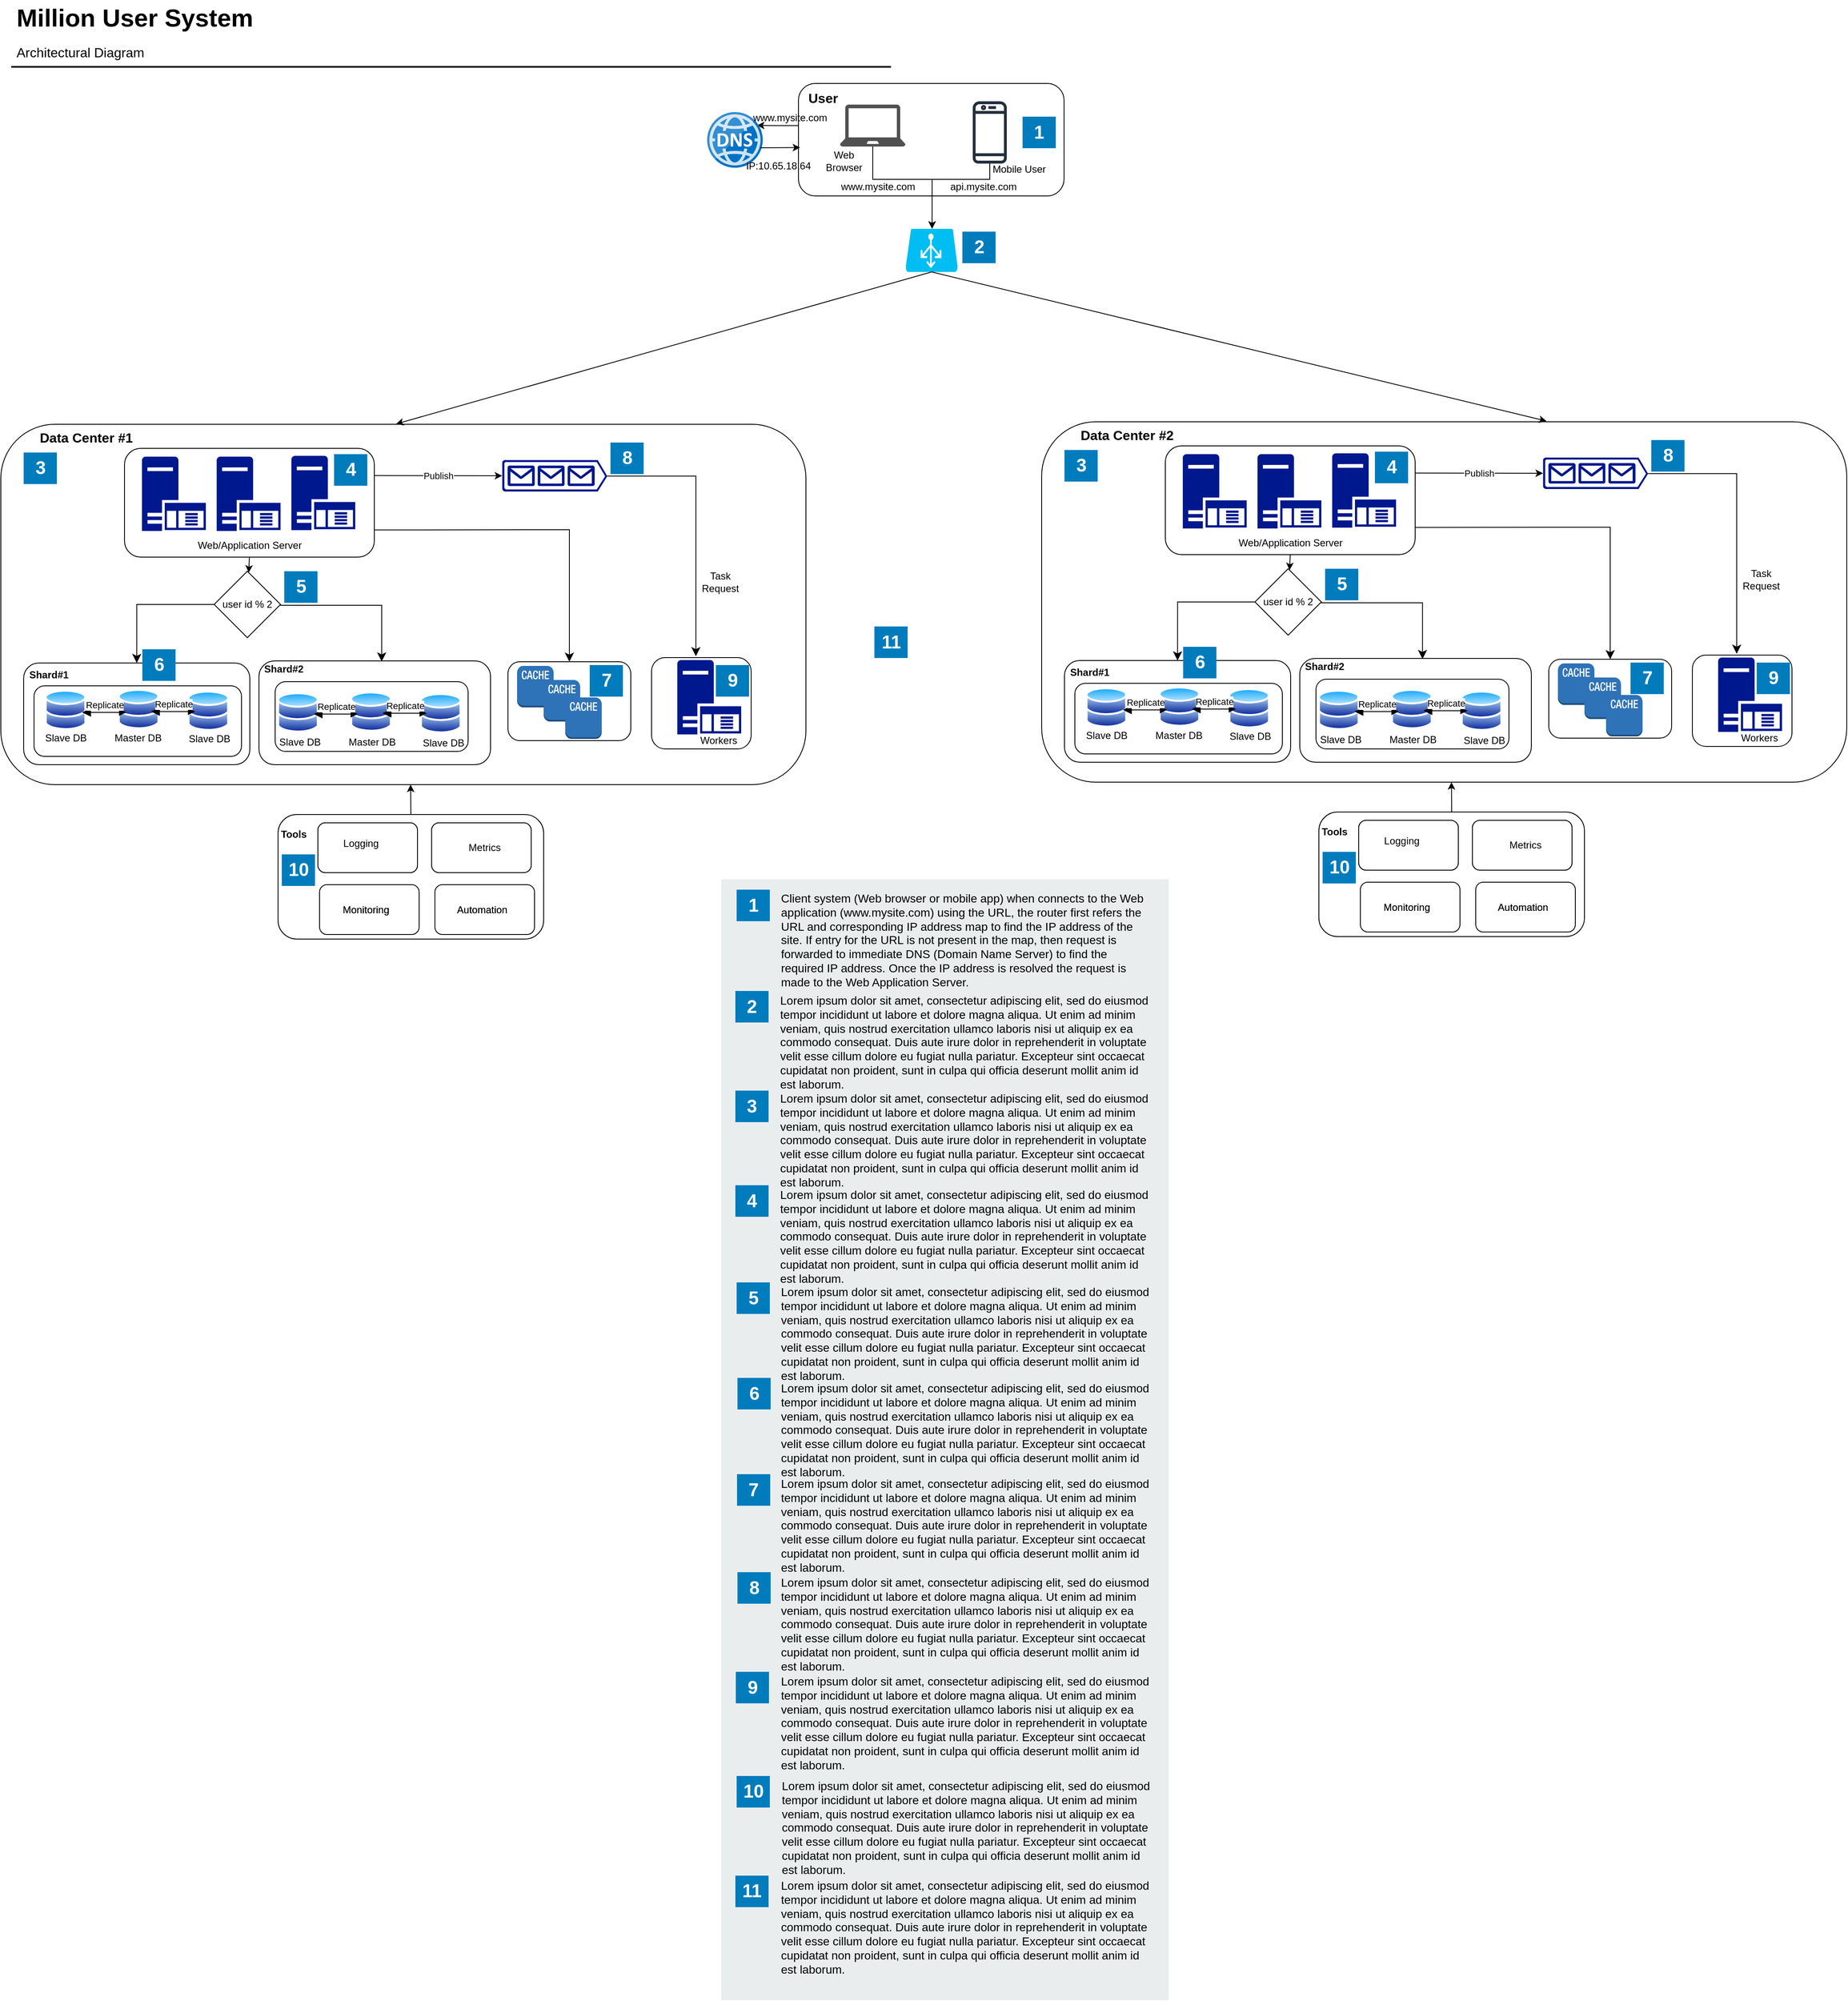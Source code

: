 <mxfile version="21.2.7" type="github">
  <diagram id="Ht1M8jgEwFfnCIfOTk4-" name="Page-1">
    <mxGraphModel dx="1502" dy="725" grid="1" gridSize="10" guides="1" tooltips="1" connect="1" arrows="1" fold="1" page="1" pageScale="1" pageWidth="1169" pageHeight="827" math="0" shadow="0">
      <root>
        <mxCell id="0" />
        <mxCell id="1" parent="0" />
        <mxCell id="4YCI477bfAeU8ZQTgAqc-33" value="" style="rounded=1;whiteSpace=wrap;html=1;" vertex="1" parent="1">
          <mxGeometry x="40" y="575" width="970" height="434" as="geometry" />
        </mxCell>
        <mxCell id="4YCI477bfAeU8ZQTgAqc-114" value="" style="rounded=1;whiteSpace=wrap;html=1;" vertex="1" parent="1">
          <mxGeometry x="351" y="860" width="279" height="125" as="geometry" />
        </mxCell>
        <mxCell id="4YCI477bfAeU8ZQTgAqc-38" value="" style="rounded=1;whiteSpace=wrap;html=1;" vertex="1" parent="1">
          <mxGeometry x="67.5" y="862.5" width="272.5" height="122.5" as="geometry" />
        </mxCell>
        <mxCell id="4YCI477bfAeU8ZQTgAqc-111" value="" style="rounded=1;whiteSpace=wrap;html=1;" vertex="1" parent="1">
          <mxGeometry x="80" y="890" width="250" height="85" as="geometry" />
        </mxCell>
        <mxCell id="4YCI477bfAeU8ZQTgAqc-100" value="" style="rounded=1;whiteSpace=wrap;html=1;" vertex="1" parent="1">
          <mxGeometry x="651" y="861" width="148" height="95" as="geometry" />
        </mxCell>
        <mxCell id="4YCI477bfAeU8ZQTgAqc-90" value="" style="rounded=1;whiteSpace=wrap;html=1;" vertex="1" parent="1">
          <mxGeometry x="189" y="604" width="301" height="131" as="geometry" />
        </mxCell>
        <mxCell id="4YCI477bfAeU8ZQTgAqc-11" value="" style="rounded=1;whiteSpace=wrap;html=1;" vertex="1" parent="1">
          <mxGeometry x="1001" y="164.5" width="320" height="135.5" as="geometry" />
        </mxCell>
        <mxCell id="4YCI477bfAeU8ZQTgAqc-14" value="Mobile User" style="text;html=1;strokeColor=none;fillColor=none;align=center;verticalAlign=middle;whiteSpace=wrap;rounded=0;" vertex="1" parent="1">
          <mxGeometry x="1231.5" y="252.5" width="69.5" height="30" as="geometry" />
        </mxCell>
        <mxCell id="4YCI477bfAeU8ZQTgAqc-12" value="" style="edgeStyle=orthogonalEdgeStyle;rounded=0;orthogonalLoop=1;jettySize=auto;html=1;" edge="1" parent="1">
          <mxGeometry relative="1" as="geometry">
            <mxPoint x="1001" y="215.3" as="sourcePoint" />
            <mxPoint x="951" y="215" as="targetPoint" />
            <Array as="points">
              <mxPoint x="971" y="215" />
              <mxPoint x="971" y="215" />
            </Array>
          </mxGeometry>
        </mxCell>
        <mxCell id="-QjtrjUzRDEMRZ5MF8oH-28" value="1" style="rounded=0;whiteSpace=wrap;html=1;fillColor=#007CBD;strokeColor=none;fontColor=#FFFFFF;fontStyle=1;fontSize=22;" parent="1" vertex="1">
          <mxGeometry x="1271" y="204.5" width="40" height="38" as="geometry" />
        </mxCell>
        <mxCell id="-QjtrjUzRDEMRZ5MF8oH-47" value="Million User System" style="text;html=1;resizable=0;points=[];autosize=1;align=left;verticalAlign=top;spacingTop=-4;fontSize=30;fontStyle=1;rounded=0;" parent="1" vertex="1">
          <mxGeometry x="56.5" y="64.5" width="310" height="40" as="geometry" />
        </mxCell>
        <mxCell id="-QjtrjUzRDEMRZ5MF8oH-48" value="Architectural Diagram" style="text;html=1;resizable=0;points=[];autosize=1;align=left;verticalAlign=top;spacingTop=-4;fontSize=16;rounded=0;" parent="1" vertex="1">
          <mxGeometry x="56.5" y="114.5" width="180" height="30" as="geometry" />
        </mxCell>
        <mxCell id="-QjtrjUzRDEMRZ5MF8oH-49" value="User" style="text;html=1;resizable=0;points=[];autosize=1;align=left;verticalAlign=top;spacingTop=-4;fontSize=16;fontStyle=1;rounded=0;" parent="1" vertex="1">
          <mxGeometry x="1011" y="170" width="60" height="30" as="geometry" />
        </mxCell>
        <mxCell id="SCVMTBWpLvtzJIhz15lM-1" value="" style="line;strokeWidth=2;html=1;fontSize=14;rounded=0;" parent="1" vertex="1">
          <mxGeometry x="52.5" y="139.5" width="1060" height="10" as="geometry" />
        </mxCell>
        <mxCell id="jZVaUwOg5UY3L9NAnvdq-55" value="" style="edgeStyle=elbowEdgeStyle;rounded=0;orthogonalLoop=1;jettySize=auto;html=1;endArrow=open;endFill=0;strokeColor=#545B64;strokeWidth=2;fontSize=14;" parent="1" target="jZVaUwOg5UY3L9NAnvdq-25" edge="1">
          <mxGeometry relative="1" as="geometry">
            <mxPoint x="808" y="773.5" as="sourcePoint" />
          </mxGeometry>
        </mxCell>
        <mxCell id="jZVaUwOg5UY3L9NAnvdq-35" value="3" style="rounded=0;whiteSpace=wrap;html=1;fillColor=#007CBD;strokeColor=none;fontColor=#FFFFFF;fontStyle=1;fontSize=22;" parent="1" vertex="1">
          <mxGeometry x="67.5" y="609" width="40" height="38" as="geometry" />
        </mxCell>
        <mxCell id="jZVaUwOg5UY3L9NAnvdq-37" value="11" style="rounded=0;whiteSpace=wrap;html=1;fillColor=#007CBD;strokeColor=none;fontColor=#FFFFFF;fontStyle=1;fontSize=22;" parent="1" vertex="1">
          <mxGeometry x="1092.5" y="818.5" width="40" height="38" as="geometry" />
        </mxCell>
        <mxCell id="4YCI477bfAeU8ZQTgAqc-9" value="" style="edgeStyle=orthogonalEdgeStyle;rounded=0;orthogonalLoop=1;jettySize=auto;html=1;" edge="1" parent="1" source="4YCI477bfAeU8ZQTgAqc-4" target="4YCI477bfAeU8ZQTgAqc-3">
          <mxGeometry relative="1" as="geometry">
            <Array as="points">
              <mxPoint x="1091" y="280" />
              <mxPoint x="1162" y="280" />
            </Array>
          </mxGeometry>
        </mxCell>
        <mxCell id="4YCI477bfAeU8ZQTgAqc-4" value="" style="sketch=0;pointerEvents=1;shadow=0;dashed=0;html=1;strokeColor=none;fillColor=#505050;labelPosition=center;verticalLabelPosition=bottom;verticalAlign=top;outlineConnect=0;align=center;shape=mxgraph.office.devices.laptop;" vertex="1" parent="1">
          <mxGeometry x="1051" y="190" width="79" height="50.5" as="geometry" />
        </mxCell>
        <mxCell id="4YCI477bfAeU8ZQTgAqc-8" value="" style="edgeStyle=orthogonalEdgeStyle;rounded=0;orthogonalLoop=1;jettySize=auto;html=1;" edge="1" parent="1" source="4YCI477bfAeU8ZQTgAqc-7" target="4YCI477bfAeU8ZQTgAqc-3">
          <mxGeometry relative="1" as="geometry">
            <Array as="points">
              <mxPoint x="1232" y="280" />
              <mxPoint x="1162" y="280" />
            </Array>
          </mxGeometry>
        </mxCell>
        <mxCell id="4YCI477bfAeU8ZQTgAqc-7" value="" style="sketch=0;outlineConnect=0;fontColor=#232F3E;gradientColor=none;fillColor=#232F3D;strokeColor=none;dashed=0;verticalLabelPosition=bottom;verticalAlign=top;align=center;html=1;fontSize=12;fontStyle=0;aspect=fixed;pointerEvents=1;shape=mxgraph.aws4.mobile_client;" vertex="1" parent="1">
          <mxGeometry x="1211" y="184.5" width="41" height="78" as="geometry" />
        </mxCell>
        <mxCell id="4YCI477bfAeU8ZQTgAqc-10" value="" style="image;sketch=0;aspect=fixed;html=1;points=[];align=center;fontSize=12;image=img/lib/mscae/DNS.svg;" vertex="1" parent="1">
          <mxGeometry x="891" y="199" width="67" height="67" as="geometry" />
        </mxCell>
        <mxCell id="4YCI477bfAeU8ZQTgAqc-15" value="IP:10.65.18.64" style="text;html=1;strokeColor=none;fillColor=none;align=center;verticalAlign=middle;whiteSpace=wrap;rounded=0;" vertex="1" parent="1">
          <mxGeometry x="946.5" y="249" width="60" height="30" as="geometry" />
        </mxCell>
        <mxCell id="4YCI477bfAeU8ZQTgAqc-16" value="Web Browser" style="text;html=1;strokeColor=none;fillColor=none;align=center;verticalAlign=middle;whiteSpace=wrap;rounded=0;" vertex="1" parent="1">
          <mxGeometry x="1026" y="243" width="60" height="30" as="geometry" />
        </mxCell>
        <mxCell id="4YCI477bfAeU8ZQTgAqc-17" value="www.mysite.com" style="text;html=1;strokeColor=none;fillColor=none;align=center;verticalAlign=middle;whiteSpace=wrap;rounded=0;" vertex="1" parent="1">
          <mxGeometry x="1037" y="274" width="120" height="30" as="geometry" />
        </mxCell>
        <mxCell id="4YCI477bfAeU8ZQTgAqc-19" value="api.mysite.com" style="text;html=1;strokeColor=none;fillColor=none;align=center;verticalAlign=middle;whiteSpace=wrap;rounded=0;" vertex="1" parent="1">
          <mxGeometry x="1194" y="274" width="60" height="30" as="geometry" />
        </mxCell>
        <mxCell id="4YCI477bfAeU8ZQTgAqc-27" value="" style="edgeStyle=none;orthogonalLoop=1;jettySize=auto;html=1;rounded=0;entryX=-0.006;entryY=0.57;entryDx=0;entryDy=0;entryPerimeter=0;" edge="1" parent="1">
          <mxGeometry width="100" relative="1" as="geometry">
            <mxPoint x="955" y="242" as="sourcePoint" />
            <mxPoint x="1003.08" y="241.735" as="targetPoint" />
            <Array as="points" />
          </mxGeometry>
        </mxCell>
        <mxCell id="4YCI477bfAeU8ZQTgAqc-28" value="www.mysite.com" style="text;html=1;strokeColor=none;fillColor=none;align=center;verticalAlign=middle;whiteSpace=wrap;rounded=0;" vertex="1" parent="1">
          <mxGeometry x="931" y="191" width="120" height="30" as="geometry" />
        </mxCell>
        <mxCell id="4YCI477bfAeU8ZQTgAqc-31" value="" style="sketch=0;aspect=fixed;pointerEvents=1;shadow=0;dashed=0;html=1;strokeColor=none;labelPosition=center;verticalLabelPosition=bottom;verticalAlign=top;align=center;fillColor=#00188D;shape=mxgraph.mscae.enterprise.application_server" vertex="1" parent="1">
          <mxGeometry x="210" y="613.97" width="77" height="89.53" as="geometry" />
        </mxCell>
        <mxCell id="4YCI477bfAeU8ZQTgAqc-3" value="" style="verticalLabelPosition=bottom;html=1;verticalAlign=top;align=center;strokeColor=none;fillColor=#00BEF2;shape=mxgraph.azure.azure_load_balancer;" vertex="1" parent="1">
          <mxGeometry x="1130" y="339.5" width="63" height="52" as="geometry" />
        </mxCell>
        <mxCell id="4YCI477bfAeU8ZQTgAqc-37" value="Data Center #1" style="text;html=1;resizable=0;points=[];autosize=1;align=left;verticalAlign=top;spacingTop=-4;fontSize=16;fontStyle=1;rounded=0;" vertex="1" parent="1">
          <mxGeometry x="85" y="579" width="140" height="30" as="geometry" />
        </mxCell>
        <mxCell id="4YCI477bfAeU8ZQTgAqc-40" value="" style="image;aspect=fixed;perimeter=ellipsePerimeter;html=1;align=center;shadow=0;dashed=0;spacingTop=3;image=img/lib/active_directory/databases.svg;" vertex="1" parent="1">
          <mxGeometry x="181" y="893.5" width="50" height="49" as="geometry" />
        </mxCell>
        <mxCell id="4YCI477bfAeU8ZQTgAqc-41" value="" style="image;aspect=fixed;perimeter=ellipsePerimeter;html=1;align=center;shadow=0;dashed=0;spacingTop=3;image=img/lib/active_directory/databases.svg;" vertex="1" parent="1">
          <mxGeometry x="265" y="895.5" width="50" height="49" as="geometry" />
        </mxCell>
        <mxCell id="4YCI477bfAeU8ZQTgAqc-43" value="" style="image;aspect=fixed;perimeter=ellipsePerimeter;html=1;align=center;shadow=0;dashed=0;spacingTop=3;image=img/lib/active_directory/databases.svg;" vertex="1" parent="1">
          <mxGeometry x="93" y="894.5" width="50" height="49" as="geometry" />
        </mxCell>
        <mxCell id="4YCI477bfAeU8ZQTgAqc-44" value="Master DB" style="text;html=1;strokeColor=none;fillColor=none;align=center;verticalAlign=middle;whiteSpace=wrap;rounded=0;" vertex="1" parent="1">
          <mxGeometry x="171" y="940" width="69" height="26" as="geometry" />
        </mxCell>
        <mxCell id="4YCI477bfAeU8ZQTgAqc-45" value="Slave DB" style="text;html=1;strokeColor=none;fillColor=none;align=center;verticalAlign=middle;whiteSpace=wrap;rounded=0;" vertex="1" parent="1">
          <mxGeometry x="84" y="940" width="69" height="26" as="geometry" />
        </mxCell>
        <mxCell id="4YCI477bfAeU8ZQTgAqc-46" value="Slave DB" style="text;html=1;strokeColor=none;fillColor=none;align=center;verticalAlign=middle;whiteSpace=wrap;rounded=0;" vertex="1" parent="1">
          <mxGeometry x="257" y="941" width="69" height="26" as="geometry" />
        </mxCell>
        <mxCell id="4YCI477bfAeU8ZQTgAqc-47" value="Replicate" style="html=1;verticalAlign=bottom;startArrow=block;startFill=1;endArrow=block;startSize=8;edgeStyle=elbowEdgeStyle;elbow=vertical;curved=0;rounded=0;" edge="1" parent="1">
          <mxGeometry width="60" relative="1" as="geometry">
            <mxPoint x="138" y="922" as="sourcePoint" />
            <mxPoint x="191" y="922" as="targetPoint" />
          </mxGeometry>
        </mxCell>
        <mxCell id="4YCI477bfAeU8ZQTgAqc-49" value="Replicate" style="html=1;verticalAlign=bottom;startArrow=block;startFill=1;endArrow=block;startSize=8;edgeStyle=elbowEdgeStyle;elbow=vertical;curved=0;rounded=0;" edge="1" parent="1">
          <mxGeometry width="60" relative="1" as="geometry">
            <mxPoint x="221" y="921" as="sourcePoint" />
            <mxPoint x="274" y="921" as="targetPoint" />
          </mxGeometry>
        </mxCell>
        <mxCell id="4YCI477bfAeU8ZQTgAqc-56" value="" style="sketch=0;aspect=fixed;pointerEvents=1;shadow=0;dashed=0;html=1;strokeColor=none;labelPosition=center;verticalLabelPosition=bottom;verticalAlign=top;align=center;fillColor=#00188D;shape=mxgraph.mscae.enterprise.application_server" vertex="1" parent="1">
          <mxGeometry x="300" y="613.97" width="77" height="89.53" as="geometry" />
        </mxCell>
        <mxCell id="4YCI477bfAeU8ZQTgAqc-57" value="" style="sketch=0;aspect=fixed;pointerEvents=1;shadow=0;dashed=0;html=1;strokeColor=none;labelPosition=center;verticalLabelPosition=bottom;verticalAlign=top;align=center;fillColor=#00188D;shape=mxgraph.mscae.enterprise.application_server" vertex="1" parent="1">
          <mxGeometry x="390" y="612.97" width="77" height="89.53" as="geometry" />
        </mxCell>
        <mxCell id="4YCI477bfAeU8ZQTgAqc-62" value="" style="rounded=1;whiteSpace=wrap;html=1;" vertex="1" parent="1">
          <mxGeometry x="370.5" y="885" width="232.5" height="84" as="geometry" />
        </mxCell>
        <mxCell id="4YCI477bfAeU8ZQTgAqc-63" value="Master DB" style="text;html=1;strokeColor=none;fillColor=none;align=center;verticalAlign=middle;whiteSpace=wrap;rounded=0;" vertex="1" parent="1">
          <mxGeometry x="453" y="945" width="69" height="26" as="geometry" />
        </mxCell>
        <mxCell id="4YCI477bfAeU8ZQTgAqc-64" value="Slave DB" style="text;html=1;strokeColor=none;fillColor=none;align=center;verticalAlign=middle;whiteSpace=wrap;rounded=0;" vertex="1" parent="1">
          <mxGeometry x="366" y="945" width="69" height="26" as="geometry" />
        </mxCell>
        <mxCell id="4YCI477bfAeU8ZQTgAqc-65" value="Slave DB" style="text;html=1;strokeColor=none;fillColor=none;align=center;verticalAlign=middle;whiteSpace=wrap;rounded=0;" vertex="1" parent="1">
          <mxGeometry x="539" y="946" width="69" height="26" as="geometry" />
        </mxCell>
        <mxCell id="4YCI477bfAeU8ZQTgAqc-72" value="" style="image;aspect=fixed;perimeter=ellipsePerimeter;html=1;align=center;shadow=0;dashed=0;spacingTop=3;image=img/lib/active_directory/databases.svg;" vertex="1" parent="1">
          <mxGeometry x="461" y="896.5" width="50" height="49" as="geometry" />
        </mxCell>
        <mxCell id="4YCI477bfAeU8ZQTgAqc-73" value="" style="image;aspect=fixed;perimeter=ellipsePerimeter;html=1;align=center;shadow=0;dashed=0;spacingTop=3;image=img/lib/active_directory/databases.svg;" vertex="1" parent="1">
          <mxGeometry x="545" y="898.5" width="50" height="49" as="geometry" />
        </mxCell>
        <mxCell id="4YCI477bfAeU8ZQTgAqc-74" value="" style="image;aspect=fixed;perimeter=ellipsePerimeter;html=1;align=center;shadow=0;dashed=0;spacingTop=3;image=img/lib/active_directory/databases.svg;" vertex="1" parent="1">
          <mxGeometry x="373" y="897.5" width="50" height="49" as="geometry" />
        </mxCell>
        <mxCell id="4YCI477bfAeU8ZQTgAqc-78" value="Replicate" style="html=1;verticalAlign=bottom;startArrow=block;startFill=1;endArrow=block;startSize=8;edgeStyle=elbowEdgeStyle;elbow=vertical;curved=0;rounded=0;" edge="1" parent="1">
          <mxGeometry width="60" relative="1" as="geometry">
            <mxPoint x="417" y="924" as="sourcePoint" />
            <mxPoint x="470" y="924" as="targetPoint" />
          </mxGeometry>
        </mxCell>
        <mxCell id="4YCI477bfAeU8ZQTgAqc-79" value="Replicate" style="html=1;verticalAlign=bottom;startArrow=block;startFill=1;endArrow=block;startSize=8;edgeStyle=elbowEdgeStyle;elbow=vertical;curved=0;rounded=0;" edge="1" parent="1">
          <mxGeometry width="60" relative="1" as="geometry">
            <mxPoint x="500" y="923" as="sourcePoint" />
            <mxPoint x="553" y="923" as="targetPoint" />
          </mxGeometry>
        </mxCell>
        <mxCell id="4YCI477bfAeU8ZQTgAqc-80" value="user id % 2" style="rhombus;whiteSpace=wrap;html=1;" vertex="1" parent="1">
          <mxGeometry x="297" y="752" width="80" height="80" as="geometry" />
        </mxCell>
        <mxCell id="4YCI477bfAeU8ZQTgAqc-84" value="" style="edgeStyle=segmentEdgeStyle;endArrow=classic;html=1;curved=0;rounded=0;endSize=8;startSize=8;exitX=0;exitY=0.5;exitDx=0;exitDy=0;entryX=0.5;entryY=0;entryDx=0;entryDy=0;" edge="1" parent="1" source="4YCI477bfAeU8ZQTgAqc-80" target="4YCI477bfAeU8ZQTgAqc-38">
          <mxGeometry width="50" height="50" relative="1" as="geometry">
            <mxPoint x="279" y="807" as="sourcePoint" />
            <mxPoint x="279" y="622" as="targetPoint" />
          </mxGeometry>
        </mxCell>
        <mxCell id="4YCI477bfAeU8ZQTgAqc-86" value="" style="edgeStyle=elbowEdgeStyle;elbow=vertical;endArrow=classic;html=1;curved=0;rounded=0;endSize=8;startSize=8;exitX=1;exitY=0.5;exitDx=0;exitDy=0;entryX=0.53;entryY=0.006;entryDx=0;entryDy=0;entryPerimeter=0;" edge="1" parent="1" source="4YCI477bfAeU8ZQTgAqc-80" target="4YCI477bfAeU8ZQTgAqc-114">
          <mxGeometry width="50" height="50" relative="1" as="geometry">
            <mxPoint x="397" y="813" as="sourcePoint" />
            <mxPoint x="490" y="855" as="targetPoint" />
            <Array as="points">
              <mxPoint x="430" y="793" />
            </Array>
          </mxGeometry>
        </mxCell>
        <mxCell id="4YCI477bfAeU8ZQTgAqc-91" value="" style="endArrow=classic;html=1;rounded=0;exitX=0.5;exitY=1;exitDx=0;exitDy=0;" edge="1" parent="1" source="4YCI477bfAeU8ZQTgAqc-90" target="4YCI477bfAeU8ZQTgAqc-80">
          <mxGeometry width="50" height="50" relative="1" as="geometry">
            <mxPoint x="270" y="825" as="sourcePoint" />
            <mxPoint x="320" y="775" as="targetPoint" />
          </mxGeometry>
        </mxCell>
        <mxCell id="4YCI477bfAeU8ZQTgAqc-92" value="&lt;b&gt;Shard#1&lt;/b&gt;" style="text;html=1;strokeColor=none;fillColor=none;align=center;verticalAlign=middle;whiteSpace=wrap;rounded=0;" vertex="1" parent="1">
          <mxGeometry x="68" y="862" width="60" height="30" as="geometry" />
        </mxCell>
        <mxCell id="4YCI477bfAeU8ZQTgAqc-93" value="&lt;b&gt;Shard#2&lt;/b&gt;" style="text;html=1;strokeColor=none;fillColor=none;align=center;verticalAlign=middle;whiteSpace=wrap;rounded=0;" vertex="1" parent="1">
          <mxGeometry x="351" y="855" width="60" height="30" as="geometry" />
        </mxCell>
        <mxCell id="4YCI477bfAeU8ZQTgAqc-94" value="4" style="rounded=0;whiteSpace=wrap;html=1;fillColor=#007CBD;strokeColor=none;fontColor=#FFFFFF;fontStyle=1;fontSize=22;" vertex="1" parent="1">
          <mxGeometry x="441.5" y="611" width="40" height="38" as="geometry" />
        </mxCell>
        <mxCell id="4YCI477bfAeU8ZQTgAqc-95" value="5" style="rounded=0;whiteSpace=wrap;html=1;fillColor=#007CBD;strokeColor=none;fontColor=#FFFFFF;fontStyle=1;fontSize=22;" vertex="1" parent="1">
          <mxGeometry x="381.5" y="752" width="40" height="38" as="geometry" />
        </mxCell>
        <mxCell id="4YCI477bfAeU8ZQTgAqc-96" value="2" style="rounded=0;whiteSpace=wrap;html=1;fillColor=#007CBD;strokeColor=none;fontColor=#FFFFFF;fontStyle=1;fontSize=22;" vertex="1" parent="1">
          <mxGeometry x="1198.5" y="343" width="40" height="38" as="geometry" />
        </mxCell>
        <mxCell id="4YCI477bfAeU8ZQTgAqc-97" value="" style="outlineConnect=0;dashed=0;verticalLabelPosition=bottom;verticalAlign=top;align=center;html=1;shape=mxgraph.aws3.cache_node;fillColor=#2E73B8;gradientColor=none;" vertex="1" parent="1">
          <mxGeometry x="662" y="866" width="44" height="50" as="geometry" />
        </mxCell>
        <mxCell id="4YCI477bfAeU8ZQTgAqc-98" value="" style="outlineConnect=0;dashed=0;verticalLabelPosition=bottom;verticalAlign=top;align=center;html=1;shape=mxgraph.aws3.cache_node;fillColor=#2E73B8;gradientColor=none;" vertex="1" parent="1">
          <mxGeometry x="694" y="883" width="44" height="50" as="geometry" />
        </mxCell>
        <mxCell id="4YCI477bfAeU8ZQTgAqc-99" value="" style="outlineConnect=0;dashed=0;verticalLabelPosition=bottom;verticalAlign=top;align=center;html=1;shape=mxgraph.aws3.cache_node;fillColor=#2E73B8;gradientColor=none;" vertex="1" parent="1">
          <mxGeometry x="720" y="904" width="44" height="50" as="geometry" />
        </mxCell>
        <mxCell id="4YCI477bfAeU8ZQTgAqc-101" value="6" style="rounded=0;whiteSpace=wrap;html=1;fillColor=#007CBD;strokeColor=none;fontColor=#FFFFFF;fontStyle=1;fontSize=22;" vertex="1" parent="1">
          <mxGeometry x="210.5" y="846" width="40" height="38" as="geometry" />
        </mxCell>
        <mxCell id="4YCI477bfAeU8ZQTgAqc-102" value="7" style="rounded=0;whiteSpace=wrap;html=1;fillColor=#007CBD;strokeColor=none;fontColor=#FFFFFF;fontStyle=1;fontSize=22;" vertex="1" parent="1">
          <mxGeometry x="749.5" y="865" width="40" height="38" as="geometry" />
        </mxCell>
        <mxCell id="4YCI477bfAeU8ZQTgAqc-103" value="" style="edgeStyle=elbowEdgeStyle;elbow=vertical;endArrow=classic;html=1;curved=0;rounded=0;endSize=8;startSize=8;entryX=0.5;entryY=0;entryDx=0;entryDy=0;exitX=1;exitY=0.75;exitDx=0;exitDy=0;" edge="1" parent="1" source="4YCI477bfAeU8ZQTgAqc-90" target="4YCI477bfAeU8ZQTgAqc-100">
          <mxGeometry width="50" height="50" relative="1" as="geometry">
            <mxPoint x="490" y="659" as="sourcePoint" />
            <mxPoint x="588" y="729" as="targetPoint" />
            <Array as="points">
              <mxPoint x="610" y="702" />
            </Array>
          </mxGeometry>
        </mxCell>
        <mxCell id="4YCI477bfAeU8ZQTgAqc-104" value="Web/Application Server" style="text;html=1;strokeColor=none;fillColor=none;align=center;verticalAlign=middle;whiteSpace=wrap;rounded=0;" vertex="1" parent="1">
          <mxGeometry x="275" y="706" width="130" height="30" as="geometry" />
        </mxCell>
        <mxCell id="4YCI477bfAeU8ZQTgAqc-116" value="" style="rounded=1;whiteSpace=wrap;html=1;" vertex="1" parent="1">
          <mxGeometry x="824" y="856" width="120" height="110" as="geometry" />
        </mxCell>
        <mxCell id="4YCI477bfAeU8ZQTgAqc-117" value="" style="sketch=0;aspect=fixed;pointerEvents=1;shadow=0;dashed=0;html=1;strokeColor=none;labelPosition=center;verticalLabelPosition=bottom;verticalAlign=top;align=center;fillColor=#00188D;shape=mxgraph.mscae.enterprise.application_server" vertex="1" parent="1">
          <mxGeometry x="855" y="858.97" width="77" height="89.53" as="geometry" />
        </mxCell>
        <mxCell id="4YCI477bfAeU8ZQTgAqc-118" value="Workers" style="text;html=1;strokeColor=none;fillColor=none;align=center;verticalAlign=middle;whiteSpace=wrap;rounded=0;" vertex="1" parent="1">
          <mxGeometry x="840" y="940.5" width="130" height="30" as="geometry" />
        </mxCell>
        <mxCell id="4YCI477bfAeU8ZQTgAqc-119" value="" style="sketch=0;aspect=fixed;pointerEvents=1;shadow=0;dashed=0;html=1;strokeColor=none;labelPosition=center;verticalLabelPosition=bottom;verticalAlign=top;align=center;fillColor=#00188D;shape=mxgraph.azure.queue_generic" vertex="1" parent="1">
          <mxGeometry x="644" y="618" width="126.67" height="38" as="geometry" />
        </mxCell>
        <mxCell id="4YCI477bfAeU8ZQTgAqc-122" value="" style="edgeStyle=segmentEdgeStyle;endArrow=classic;html=1;curved=0;rounded=0;endSize=8;startSize=8;exitX=1;exitY=0.51;exitDx=0;exitDy=0;exitPerimeter=0;entryX=0.445;entryY=-0.015;entryDx=0;entryDy=0;entryPerimeter=0;" edge="1" parent="1" source="4YCI477bfAeU8ZQTgAqc-119" target="4YCI477bfAeU8ZQTgAqc-116">
          <mxGeometry width="50" height="50" relative="1" as="geometry">
            <mxPoint x="830" y="788" as="sourcePoint" />
            <mxPoint x="894" y="855" as="targetPoint" />
          </mxGeometry>
        </mxCell>
        <mxCell id="4YCI477bfAeU8ZQTgAqc-123" value="" style="endArrow=classic;html=1;rounded=0;entryX=0;entryY=0.5;entryDx=0;entryDy=0;entryPerimeter=0;exitX=1;exitY=0.25;exitDx=0;exitDy=0;" edge="1" parent="1">
          <mxGeometry relative="1" as="geometry">
            <mxPoint x="490" y="636.75" as="sourcePoint" />
            <mxPoint x="644" y="637" as="targetPoint" />
          </mxGeometry>
        </mxCell>
        <mxCell id="4YCI477bfAeU8ZQTgAqc-124" value="Publish" style="edgeLabel;resizable=0;html=1;align=center;verticalAlign=middle;" connectable="0" vertex="1" parent="4YCI477bfAeU8ZQTgAqc-123">
          <mxGeometry relative="1" as="geometry" />
        </mxCell>
        <mxCell id="4YCI477bfAeU8ZQTgAqc-127" value="Task Request" style="text;html=1;strokeColor=none;fillColor=none;align=center;verticalAlign=middle;whiteSpace=wrap;rounded=0;" vertex="1" parent="1">
          <mxGeometry x="877" y="750" width="60" height="30" as="geometry" />
        </mxCell>
        <mxCell id="4YCI477bfAeU8ZQTgAqc-128" value="" style="rounded=1;whiteSpace=wrap;html=1;" vertex="1" parent="1">
          <mxGeometry x="374" y="1045" width="320" height="150" as="geometry" />
        </mxCell>
        <mxCell id="4YCI477bfAeU8ZQTgAqc-129" value="" style="rounded=1;whiteSpace=wrap;html=1;" vertex="1" parent="1">
          <mxGeometry x="422" y="1055" width="120" height="60" as="geometry" />
        </mxCell>
        <mxCell id="4YCI477bfAeU8ZQTgAqc-130" value="" style="rounded=1;whiteSpace=wrap;html=1;" vertex="1" parent="1">
          <mxGeometry x="559" y="1055" width="120" height="60" as="geometry" />
        </mxCell>
        <mxCell id="4YCI477bfAeU8ZQTgAqc-131" value="" style="rounded=1;whiteSpace=wrap;html=1;" vertex="1" parent="1">
          <mxGeometry x="424" y="1129.5" width="120" height="60" as="geometry" />
        </mxCell>
        <mxCell id="4YCI477bfAeU8ZQTgAqc-132" value="" style="rounded=1;whiteSpace=wrap;html=1;" vertex="1" parent="1">
          <mxGeometry x="563" y="1129.5" width="120" height="60" as="geometry" />
        </mxCell>
        <mxCell id="4YCI477bfAeU8ZQTgAqc-134" value="Logging" style="text;html=1;strokeColor=none;fillColor=none;align=center;verticalAlign=middle;whiteSpace=wrap;rounded=0;" vertex="1" parent="1">
          <mxGeometry x="444" y="1065" width="60" height="30" as="geometry" />
        </mxCell>
        <mxCell id="4YCI477bfAeU8ZQTgAqc-135" value="Metrics" style="text;html=1;strokeColor=none;fillColor=none;align=center;verticalAlign=middle;whiteSpace=wrap;rounded=0;" vertex="1" parent="1">
          <mxGeometry x="593" y="1070" width="60" height="30" as="geometry" />
        </mxCell>
        <mxCell id="4YCI477bfAeU8ZQTgAqc-136" value="Monitoring" style="text;html=1;strokeColor=none;fillColor=none;align=center;verticalAlign=middle;whiteSpace=wrap;rounded=0;" vertex="1" parent="1">
          <mxGeometry x="450" y="1145" width="60" height="30" as="geometry" />
        </mxCell>
        <mxCell id="4YCI477bfAeU8ZQTgAqc-137" value="Automation" style="text;html=1;strokeColor=none;fillColor=none;align=center;verticalAlign=middle;whiteSpace=wrap;rounded=0;" vertex="1" parent="1">
          <mxGeometry x="590" y="1145" width="60" height="30" as="geometry" />
        </mxCell>
        <mxCell id="4YCI477bfAeU8ZQTgAqc-139" value="" style="rounded=1;whiteSpace=wrap;html=1;" vertex="1" parent="1">
          <mxGeometry x="422" y="1055" width="120" height="60" as="geometry" />
        </mxCell>
        <mxCell id="4YCI477bfAeU8ZQTgAqc-140" value="" style="rounded=1;whiteSpace=wrap;html=1;" vertex="1" parent="1">
          <mxGeometry x="559" y="1055" width="120" height="60" as="geometry" />
        </mxCell>
        <mxCell id="4YCI477bfAeU8ZQTgAqc-141" value="Logging" style="text;html=1;strokeColor=none;fillColor=none;align=center;verticalAlign=middle;whiteSpace=wrap;rounded=0;" vertex="1" parent="1">
          <mxGeometry x="444" y="1065" width="60" height="30" as="geometry" />
        </mxCell>
        <mxCell id="4YCI477bfAeU8ZQTgAqc-142" value="Metrics" style="text;html=1;strokeColor=none;fillColor=none;align=center;verticalAlign=middle;whiteSpace=wrap;rounded=0;" vertex="1" parent="1">
          <mxGeometry x="593" y="1070" width="60" height="30" as="geometry" />
        </mxCell>
        <mxCell id="4YCI477bfAeU8ZQTgAqc-143" value="Monitoring" style="text;html=1;strokeColor=none;fillColor=none;align=center;verticalAlign=middle;whiteSpace=wrap;rounded=0;" vertex="1" parent="1">
          <mxGeometry x="450" y="1145" width="60" height="30" as="geometry" />
        </mxCell>
        <mxCell id="4YCI477bfAeU8ZQTgAqc-144" value="Automation" style="text;html=1;strokeColor=none;fillColor=none;align=center;verticalAlign=middle;whiteSpace=wrap;rounded=0;" vertex="1" parent="1">
          <mxGeometry x="590" y="1145" width="60" height="30" as="geometry" />
        </mxCell>
        <mxCell id="4YCI477bfAeU8ZQTgAqc-145" value="&lt;b&gt;Tools&lt;/b&gt;" style="text;html=1;strokeColor=none;fillColor=none;align=center;verticalAlign=middle;whiteSpace=wrap;rounded=0;" vertex="1" parent="1">
          <mxGeometry x="363" y="1054" width="60" height="30" as="geometry" />
        </mxCell>
        <mxCell id="4YCI477bfAeU8ZQTgAqc-148" value="" style="endArrow=classic;html=1;rounded=0;exitX=0.5;exitY=0;exitDx=0;exitDy=0;entryX=0.509;entryY=1;entryDx=0;entryDy=0;entryPerimeter=0;" edge="1" parent="1" source="4YCI477bfAeU8ZQTgAqc-128" target="4YCI477bfAeU8ZQTgAqc-33">
          <mxGeometry width="50" height="50" relative="1" as="geometry">
            <mxPoint x="410" y="985" as="sourcePoint" />
            <mxPoint x="460" y="935" as="targetPoint" />
          </mxGeometry>
        </mxCell>
        <mxCell id="4YCI477bfAeU8ZQTgAqc-149" value="9" style="rounded=0;whiteSpace=wrap;html=1;fillColor=#007CBD;strokeColor=none;fontColor=#FFFFFF;fontStyle=1;fontSize=22;" vertex="1" parent="1">
          <mxGeometry x="901.5" y="865" width="40" height="38" as="geometry" />
        </mxCell>
        <mxCell id="4YCI477bfAeU8ZQTgAqc-150" value="10" style="rounded=0;whiteSpace=wrap;html=1;fillColor=#007CBD;strokeColor=none;fontColor=#FFFFFF;fontStyle=1;fontSize=22;" vertex="1" parent="1">
          <mxGeometry x="378.5" y="1093" width="40" height="38" as="geometry" />
        </mxCell>
        <mxCell id="4YCI477bfAeU8ZQTgAqc-151" value="8" style="rounded=0;whiteSpace=wrap;html=1;fillColor=#007CBD;strokeColor=none;fontColor=#FFFFFF;fontStyle=1;fontSize=22;" vertex="1" parent="1">
          <mxGeometry x="774.5" y="597" width="40" height="38" as="geometry" />
        </mxCell>
        <mxCell id="4YCI477bfAeU8ZQTgAqc-152" value="" style="rounded=0;whiteSpace=wrap;html=1;fillColor=#EAEDED;fontSize=22;fontColor=#FFFFFF;strokeColor=none;labelBackgroundColor=none;" vertex="1" parent="1">
          <mxGeometry x="908" y="1123" width="539" height="1350" as="geometry" />
        </mxCell>
        <mxCell id="4YCI477bfAeU8ZQTgAqc-153" value="1" style="rounded=0;whiteSpace=wrap;html=1;fillColor=#007CBD;strokeColor=none;fontColor=#FFFFFF;fontStyle=1;fontSize=22;labelBackgroundColor=none;" vertex="1" parent="1">
          <mxGeometry x="926.5" y="1135.5" width="40" height="38" as="geometry" />
        </mxCell>
        <mxCell id="4YCI477bfAeU8ZQTgAqc-154" value="2" style="rounded=0;whiteSpace=wrap;html=1;fillColor=#007CBD;strokeColor=none;fontColor=#FFFFFF;fontStyle=1;fontSize=22;labelBackgroundColor=none;" vertex="1" parent="1">
          <mxGeometry x="925" y="1257.5" width="40" height="38" as="geometry" />
        </mxCell>
        <mxCell id="4YCI477bfAeU8ZQTgAqc-155" value="3" style="rounded=0;whiteSpace=wrap;html=1;fillColor=#007CBD;strokeColor=none;fontColor=#FFFFFF;fontStyle=1;fontSize=22;labelBackgroundColor=none;" vertex="1" parent="1">
          <mxGeometry x="925" y="1377.5" width="40" height="38" as="geometry" />
        </mxCell>
        <mxCell id="4YCI477bfAeU8ZQTgAqc-156" value="4" style="rounded=0;whiteSpace=wrap;html=1;fillColor=#007CBD;strokeColor=none;fontColor=#FFFFFF;fontStyle=1;fontSize=22;labelBackgroundColor=none;" vertex="1" parent="1">
          <mxGeometry x="925" y="1491.5" width="40" height="38" as="geometry" />
        </mxCell>
        <mxCell id="4YCI477bfAeU8ZQTgAqc-157" value="5" style="rounded=0;whiteSpace=wrap;html=1;fillColor=#007CBD;strokeColor=none;fontColor=#FFFFFF;fontStyle=1;fontSize=22;labelBackgroundColor=none;" vertex="1" parent="1">
          <mxGeometry x="926.5" y="1608.5" width="40" height="38" as="geometry" />
        </mxCell>
        <mxCell id="4YCI477bfAeU8ZQTgAqc-158" value="6" style="rounded=0;whiteSpace=wrap;html=1;fillColor=#007CBD;strokeColor=none;fontColor=#FFFFFF;fontStyle=1;fontSize=22;labelBackgroundColor=none;" vertex="1" parent="1">
          <mxGeometry x="927.5" y="1723.5" width="40" height="38" as="geometry" />
        </mxCell>
        <mxCell id="4YCI477bfAeU8ZQTgAqc-159" value="7" style="rounded=0;whiteSpace=wrap;html=1;fillColor=#007CBD;strokeColor=none;fontColor=#FFFFFF;fontStyle=1;fontSize=22;labelBackgroundColor=none;" vertex="1" parent="1">
          <mxGeometry x="927" y="1839.5" width="40" height="38" as="geometry" />
        </mxCell>
        <mxCell id="4YCI477bfAeU8ZQTgAqc-160" value="8" style="rounded=0;whiteSpace=wrap;html=1;fillColor=#007CBD;strokeColor=none;fontColor=#FFFFFF;fontStyle=1;fontSize=22;labelBackgroundColor=none;" vertex="1" parent="1">
          <mxGeometry x="927.5" y="1957.5" width="40" height="38" as="geometry" />
        </mxCell>
        <mxCell id="4YCI477bfAeU8ZQTgAqc-161" value="9" style="rounded=0;whiteSpace=wrap;html=1;fillColor=#007CBD;strokeColor=none;fontColor=#FFFFFF;fontStyle=1;fontSize=22;labelBackgroundColor=none;" vertex="1" parent="1">
          <mxGeometry x="925.5" y="2077.5" width="40" height="38" as="geometry" />
        </mxCell>
        <mxCell id="4YCI477bfAeU8ZQTgAqc-162" value="Client system (Web browser or mobile app) when connects to the Web application (www.mysite.com) using the URL, the router first refers the URL and corresponding IP address map to find the IP address of the site. If entry for the URL is not present in the map, then request is forwarded to immediate DNS (Domain Name Server) to find the required IP address. Once the IP address is resolved the request is made to the Web Application Server." style="text;html=1;align=left;verticalAlign=top;spacingTop=-4;fontSize=14;labelBackgroundColor=none;whiteSpace=wrap;rounded=0;" vertex="1" parent="1">
          <mxGeometry x="978" y="1135" width="449" height="118" as="geometry" />
        </mxCell>
        <mxCell id="4YCI477bfAeU8ZQTgAqc-163" value="&lt;span&gt;Lorem ipsum dolor sit amet, consectetur adipiscing elit, sed do eiusmod tempor incididunt ut labore et dolore magna aliqua. Ut enim ad minim veniam, quis nostrud exercitation ullamco laboris nisi ut aliquip ex ea commodo consequat. Duis aute irure dolor in reprehenderit in voluptate velit esse cillum dolore eu fugiat nulla pariatur. Excepteur sint occaecat cupidatat non proident, sunt in culpa qui officia deserunt mollit anim id est laborum.&lt;/span&gt;&lt;br&gt;" style="text;html=1;align=left;verticalAlign=top;spacingTop=-4;fontSize=14;labelBackgroundColor=none;whiteSpace=wrap;rounded=0;" vertex="1" parent="1">
          <mxGeometry x="977" y="1258" width="450" height="115" as="geometry" />
        </mxCell>
        <mxCell id="4YCI477bfAeU8ZQTgAqc-164" value="&lt;span&gt;Lorem ipsum dolor sit amet, consectetur adipiscing elit, sed do eiusmod tempor incididunt ut labore et dolore magna aliqua. Ut enim ad minim veniam, quis nostrud exercitation ullamco laboris nisi ut aliquip ex ea commodo consequat. Duis aute irure dolor in reprehenderit in voluptate velit esse cillum dolore eu fugiat nulla pariatur. Excepteur sint occaecat cupidatat non proident, sunt in culpa qui officia deserunt mollit anim id est laborum.&lt;/span&gt;&lt;br&gt;" style="text;html=1;align=left;verticalAlign=top;spacingTop=-4;fontSize=14;labelBackgroundColor=none;whiteSpace=wrap;rounded=0;" vertex="1" parent="1">
          <mxGeometry x="977" y="1376" width="450" height="117" as="geometry" />
        </mxCell>
        <mxCell id="4YCI477bfAeU8ZQTgAqc-165" value="&lt;span&gt;Lorem ipsum dolor sit amet, consectetur adipiscing elit, sed do eiusmod tempor incididunt ut labore et dolore magna aliqua. Ut enim ad minim veniam, quis nostrud exercitation ullamco laboris nisi ut aliquip ex ea commodo consequat. Duis aute irure dolor in reprehenderit in voluptate velit esse cillum dolore eu fugiat nulla pariatur. Excepteur sint occaecat cupidatat non proident, sunt in culpa qui officia deserunt mollit anim id est laborum.&lt;/span&gt;&lt;br&gt;" style="text;html=1;align=left;verticalAlign=top;spacingTop=-4;fontSize=14;labelBackgroundColor=none;whiteSpace=wrap;rounded=0;" vertex="1" parent="1">
          <mxGeometry x="977" y="1492" width="450" height="121" as="geometry" />
        </mxCell>
        <mxCell id="4YCI477bfAeU8ZQTgAqc-166" value="&lt;span&gt;Lorem ipsum dolor sit amet, consectetur adipiscing elit, sed do eiusmod tempor incididunt ut labore et dolore magna aliqua. Ut enim ad minim veniam, quis nostrud exercitation ullamco laboris nisi ut aliquip ex ea commodo consequat. Duis aute irure dolor in reprehenderit in voluptate velit esse cillum dolore eu fugiat nulla pariatur. Excepteur sint occaecat cupidatat non proident, sunt in culpa qui officia deserunt mollit anim id est laborum.&lt;/span&gt;&lt;br&gt;" style="text;html=1;align=left;verticalAlign=top;spacingTop=-4;fontSize=14;labelBackgroundColor=none;whiteSpace=wrap;rounded=0;" vertex="1" parent="1">
          <mxGeometry x="978" y="1609" width="449" height="114" as="geometry" />
        </mxCell>
        <mxCell id="4YCI477bfAeU8ZQTgAqc-167" value="&lt;span&gt;Lorem ipsum dolor sit amet, consectetur adipiscing elit, sed do eiusmod tempor incididunt ut labore et dolore magna aliqua. Ut enim ad minim veniam, quis nostrud exercitation ullamco laboris nisi ut aliquip ex ea commodo consequat. Duis aute irure dolor in reprehenderit in voluptate velit esse cillum dolore eu fugiat nulla pariatur. Excepteur sint occaecat cupidatat non proident, sunt in culpa qui officia deserunt mollit anim id est laborum.&lt;/span&gt;&lt;br&gt;" style="text;html=1;align=left;verticalAlign=top;spacingTop=-4;fontSize=14;labelBackgroundColor=none;whiteSpace=wrap;rounded=0;" vertex="1" parent="1">
          <mxGeometry x="978" y="1725" width="450" height="118" as="geometry" />
        </mxCell>
        <mxCell id="4YCI477bfAeU8ZQTgAqc-168" value="&lt;span&gt;Lorem ipsum dolor sit amet, consectetur adipiscing elit, sed do eiusmod tempor incididunt ut labore et dolore magna aliqua. Ut enim ad minim veniam, quis nostrud exercitation ullamco laboris nisi ut aliquip ex ea commodo consequat. Duis aute irure dolor in reprehenderit in voluptate velit esse cillum dolore eu fugiat nulla pariatur. Excepteur sint occaecat cupidatat non proident, sunt in culpa qui officia deserunt mollit anim id est laborum.&lt;/span&gt;&lt;br&gt;" style="text;html=1;align=left;verticalAlign=top;spacingTop=-4;fontSize=14;labelBackgroundColor=none;whiteSpace=wrap;rounded=0;" vertex="1" parent="1">
          <mxGeometry x="978" y="1840" width="449" height="113" as="geometry" />
        </mxCell>
        <mxCell id="4YCI477bfAeU8ZQTgAqc-169" value="&lt;span&gt;Lorem ipsum dolor sit amet, consectetur adipiscing elit, sed do eiusmod tempor incididunt ut labore et dolore magna aliqua. Ut enim ad minim veniam, quis nostrud exercitation ullamco laboris nisi ut aliquip ex ea commodo consequat. Duis aute irure dolor in reprehenderit in voluptate velit esse cillum dolore eu fugiat nulla pariatur. Excepteur sint occaecat cupidatat non proident, sunt in culpa qui officia deserunt mollit anim id est laborum.&lt;/span&gt;&lt;br&gt;" style="text;html=1;align=left;verticalAlign=top;spacingTop=-4;fontSize=14;labelBackgroundColor=none;whiteSpace=wrap;rounded=0;" vertex="1" parent="1">
          <mxGeometry x="978" y="1959" width="449" height="124" as="geometry" />
        </mxCell>
        <mxCell id="4YCI477bfAeU8ZQTgAqc-170" value="&lt;span&gt;Lorem ipsum dolor sit amet, consectetur adipiscing elit, sed do eiusmod tempor incididunt ut labore et dolore magna aliqua. Ut enim ad minim veniam, quis nostrud exercitation ullamco laboris nisi ut aliquip ex ea commodo consequat. Duis aute irure dolor in reprehenderit in voluptate velit esse cillum dolore eu fugiat nulla pariatur. Excepteur sint occaecat cupidatat non proident, sunt in culpa qui officia deserunt mollit anim id est laborum.&lt;/span&gt;&lt;br&gt;" style="text;html=1;align=left;verticalAlign=top;spacingTop=-4;fontSize=14;labelBackgroundColor=none;whiteSpace=wrap;rounded=0;" vertex="1" parent="1">
          <mxGeometry x="978" y="2078" width="449" height="115" as="geometry" />
        </mxCell>
        <mxCell id="4YCI477bfAeU8ZQTgAqc-171" value="10" style="rounded=0;whiteSpace=wrap;html=1;fillColor=#007CBD;strokeColor=none;fontColor=#FFFFFF;fontStyle=1;fontSize=22;labelBackgroundColor=none;" vertex="1" parent="1">
          <mxGeometry x="926.5" y="2203" width="40" height="38" as="geometry" />
        </mxCell>
        <mxCell id="4YCI477bfAeU8ZQTgAqc-172" value="&lt;span&gt;Lorem ipsum dolor sit amet, consectetur adipiscing elit, sed do eiusmod tempor incididunt ut labore et dolore magna aliqua. Ut enim ad minim veniam, quis nostrud exercitation ullamco laboris nisi ut aliquip ex ea commodo consequat. Duis aute irure dolor in reprehenderit in voluptate velit esse cillum dolore eu fugiat nulla pariatur. Excepteur sint occaecat cupidatat non proident, sunt in culpa qui officia deserunt mollit anim id est laborum.&lt;/span&gt;&lt;br&gt;" style="text;html=1;align=left;verticalAlign=top;spacingTop=-4;fontSize=14;labelBackgroundColor=none;whiteSpace=wrap;rounded=0;" vertex="1" parent="1">
          <mxGeometry x="979" y="2203.5" width="449" height="115" as="geometry" />
        </mxCell>
        <mxCell id="4YCI477bfAeU8ZQTgAqc-173" value="11" style="rounded=0;whiteSpace=wrap;html=1;fillColor=#007CBD;strokeColor=none;fontColor=#FFFFFF;fontStyle=1;fontSize=22;labelBackgroundColor=none;" vertex="1" parent="1">
          <mxGeometry x="925" y="2323" width="40" height="38" as="geometry" />
        </mxCell>
        <mxCell id="4YCI477bfAeU8ZQTgAqc-174" value="&lt;span&gt;Lorem ipsum dolor sit amet, consectetur adipiscing elit, sed do eiusmod tempor incididunt ut labore et dolore magna aliqua. Ut enim ad minim veniam, quis nostrud exercitation ullamco laboris nisi ut aliquip ex ea commodo consequat. Duis aute irure dolor in reprehenderit in voluptate velit esse cillum dolore eu fugiat nulla pariatur. Excepteur sint occaecat cupidatat non proident, sunt in culpa qui officia deserunt mollit anim id est laborum.&lt;/span&gt;&lt;br&gt;" style="text;html=1;align=left;verticalAlign=top;spacingTop=-4;fontSize=14;labelBackgroundColor=none;whiteSpace=wrap;rounded=0;" vertex="1" parent="1">
          <mxGeometry x="977.5" y="2323.5" width="449" height="115" as="geometry" />
        </mxCell>
        <mxCell id="4YCI477bfAeU8ZQTgAqc-175" value="" style="rounded=1;whiteSpace=wrap;html=1;" vertex="1" parent="1">
          <mxGeometry x="1294" y="572" width="970" height="434" as="geometry" />
        </mxCell>
        <mxCell id="4YCI477bfAeU8ZQTgAqc-176" value="" style="rounded=1;whiteSpace=wrap;html=1;" vertex="1" parent="1">
          <mxGeometry x="1605" y="857" width="279" height="125" as="geometry" />
        </mxCell>
        <mxCell id="4YCI477bfAeU8ZQTgAqc-177" value="" style="rounded=1;whiteSpace=wrap;html=1;" vertex="1" parent="1">
          <mxGeometry x="1321.5" y="859.5" width="272.5" height="122.5" as="geometry" />
        </mxCell>
        <mxCell id="4YCI477bfAeU8ZQTgAqc-178" value="" style="rounded=1;whiteSpace=wrap;html=1;" vertex="1" parent="1">
          <mxGeometry x="1334" y="887" width="250" height="85" as="geometry" />
        </mxCell>
        <mxCell id="4YCI477bfAeU8ZQTgAqc-179" value="" style="rounded=1;whiteSpace=wrap;html=1;" vertex="1" parent="1">
          <mxGeometry x="1905" y="858" width="148" height="95" as="geometry" />
        </mxCell>
        <mxCell id="4YCI477bfAeU8ZQTgAqc-180" value="" style="rounded=1;whiteSpace=wrap;html=1;" vertex="1" parent="1">
          <mxGeometry x="1443" y="601" width="301" height="131" as="geometry" />
        </mxCell>
        <mxCell id="4YCI477bfAeU8ZQTgAqc-181" value="3" style="rounded=0;whiteSpace=wrap;html=1;fillColor=#007CBD;strokeColor=none;fontColor=#FFFFFF;fontStyle=1;fontSize=22;" vertex="1" parent="1">
          <mxGeometry x="1321.5" y="606" width="40" height="38" as="geometry" />
        </mxCell>
        <mxCell id="4YCI477bfAeU8ZQTgAqc-182" value="" style="sketch=0;aspect=fixed;pointerEvents=1;shadow=0;dashed=0;html=1;strokeColor=none;labelPosition=center;verticalLabelPosition=bottom;verticalAlign=top;align=center;fillColor=#00188D;shape=mxgraph.mscae.enterprise.application_server" vertex="1" parent="1">
          <mxGeometry x="1464" y="610.97" width="77" height="89.53" as="geometry" />
        </mxCell>
        <mxCell id="4YCI477bfAeU8ZQTgAqc-183" value="Data Center #2" style="text;html=1;resizable=0;points=[];autosize=1;align=left;verticalAlign=top;spacingTop=-4;fontSize=16;fontStyle=1;rounded=0;" vertex="1" parent="1">
          <mxGeometry x="1339" y="576" width="140" height="30" as="geometry" />
        </mxCell>
        <mxCell id="4YCI477bfAeU8ZQTgAqc-184" value="" style="image;aspect=fixed;perimeter=ellipsePerimeter;html=1;align=center;shadow=0;dashed=0;spacingTop=3;image=img/lib/active_directory/databases.svg;" vertex="1" parent="1">
          <mxGeometry x="1435" y="890.5" width="50" height="49" as="geometry" />
        </mxCell>
        <mxCell id="4YCI477bfAeU8ZQTgAqc-185" value="" style="image;aspect=fixed;perimeter=ellipsePerimeter;html=1;align=center;shadow=0;dashed=0;spacingTop=3;image=img/lib/active_directory/databases.svg;" vertex="1" parent="1">
          <mxGeometry x="1519" y="892.5" width="50" height="49" as="geometry" />
        </mxCell>
        <mxCell id="4YCI477bfAeU8ZQTgAqc-186" value="" style="image;aspect=fixed;perimeter=ellipsePerimeter;html=1;align=center;shadow=0;dashed=0;spacingTop=3;image=img/lib/active_directory/databases.svg;" vertex="1" parent="1">
          <mxGeometry x="1347" y="891.5" width="50" height="49" as="geometry" />
        </mxCell>
        <mxCell id="4YCI477bfAeU8ZQTgAqc-187" value="Master DB" style="text;html=1;strokeColor=none;fillColor=none;align=center;verticalAlign=middle;whiteSpace=wrap;rounded=0;" vertex="1" parent="1">
          <mxGeometry x="1425" y="937" width="69" height="26" as="geometry" />
        </mxCell>
        <mxCell id="4YCI477bfAeU8ZQTgAqc-188" value="Slave DB" style="text;html=1;strokeColor=none;fillColor=none;align=center;verticalAlign=middle;whiteSpace=wrap;rounded=0;" vertex="1" parent="1">
          <mxGeometry x="1338" y="937" width="69" height="26" as="geometry" />
        </mxCell>
        <mxCell id="4YCI477bfAeU8ZQTgAqc-189" value="Slave DB" style="text;html=1;strokeColor=none;fillColor=none;align=center;verticalAlign=middle;whiteSpace=wrap;rounded=0;" vertex="1" parent="1">
          <mxGeometry x="1511" y="938" width="69" height="26" as="geometry" />
        </mxCell>
        <mxCell id="4YCI477bfAeU8ZQTgAqc-190" value="Replicate" style="html=1;verticalAlign=bottom;startArrow=block;startFill=1;endArrow=block;startSize=8;edgeStyle=elbowEdgeStyle;elbow=vertical;curved=0;rounded=0;" edge="1" parent="1">
          <mxGeometry width="60" relative="1" as="geometry">
            <mxPoint x="1392" y="919" as="sourcePoint" />
            <mxPoint x="1445" y="919" as="targetPoint" />
          </mxGeometry>
        </mxCell>
        <mxCell id="4YCI477bfAeU8ZQTgAqc-191" value="Replicate" style="html=1;verticalAlign=bottom;startArrow=block;startFill=1;endArrow=block;startSize=8;edgeStyle=elbowEdgeStyle;elbow=vertical;curved=0;rounded=0;" edge="1" parent="1">
          <mxGeometry width="60" relative="1" as="geometry">
            <mxPoint x="1475" y="918" as="sourcePoint" />
            <mxPoint x="1528" y="918" as="targetPoint" />
          </mxGeometry>
        </mxCell>
        <mxCell id="4YCI477bfAeU8ZQTgAqc-192" value="" style="sketch=0;aspect=fixed;pointerEvents=1;shadow=0;dashed=0;html=1;strokeColor=none;labelPosition=center;verticalLabelPosition=bottom;verticalAlign=top;align=center;fillColor=#00188D;shape=mxgraph.mscae.enterprise.application_server" vertex="1" parent="1">
          <mxGeometry x="1554" y="610.97" width="77" height="89.53" as="geometry" />
        </mxCell>
        <mxCell id="4YCI477bfAeU8ZQTgAqc-193" value="" style="sketch=0;aspect=fixed;pointerEvents=1;shadow=0;dashed=0;html=1;strokeColor=none;labelPosition=center;verticalLabelPosition=bottom;verticalAlign=top;align=center;fillColor=#00188D;shape=mxgraph.mscae.enterprise.application_server" vertex="1" parent="1">
          <mxGeometry x="1644" y="609.97" width="77" height="89.53" as="geometry" />
        </mxCell>
        <mxCell id="4YCI477bfAeU8ZQTgAqc-194" value="" style="rounded=1;whiteSpace=wrap;html=1;" vertex="1" parent="1">
          <mxGeometry x="1624.5" y="882" width="232.5" height="84" as="geometry" />
        </mxCell>
        <mxCell id="4YCI477bfAeU8ZQTgAqc-195" value="Master DB" style="text;html=1;strokeColor=none;fillColor=none;align=center;verticalAlign=middle;whiteSpace=wrap;rounded=0;" vertex="1" parent="1">
          <mxGeometry x="1707" y="942" width="69" height="26" as="geometry" />
        </mxCell>
        <mxCell id="4YCI477bfAeU8ZQTgAqc-196" value="Slave DB" style="text;html=1;strokeColor=none;fillColor=none;align=center;verticalAlign=middle;whiteSpace=wrap;rounded=0;" vertex="1" parent="1">
          <mxGeometry x="1620" y="942" width="69" height="26" as="geometry" />
        </mxCell>
        <mxCell id="4YCI477bfAeU8ZQTgAqc-197" value="Slave DB" style="text;html=1;strokeColor=none;fillColor=none;align=center;verticalAlign=middle;whiteSpace=wrap;rounded=0;" vertex="1" parent="1">
          <mxGeometry x="1793" y="943" width="69" height="26" as="geometry" />
        </mxCell>
        <mxCell id="4YCI477bfAeU8ZQTgAqc-198" value="" style="image;aspect=fixed;perimeter=ellipsePerimeter;html=1;align=center;shadow=0;dashed=0;spacingTop=3;image=img/lib/active_directory/databases.svg;" vertex="1" parent="1">
          <mxGeometry x="1715" y="893.5" width="50" height="49" as="geometry" />
        </mxCell>
        <mxCell id="4YCI477bfAeU8ZQTgAqc-199" value="" style="image;aspect=fixed;perimeter=ellipsePerimeter;html=1;align=center;shadow=0;dashed=0;spacingTop=3;image=img/lib/active_directory/databases.svg;" vertex="1" parent="1">
          <mxGeometry x="1799" y="895.5" width="50" height="49" as="geometry" />
        </mxCell>
        <mxCell id="4YCI477bfAeU8ZQTgAqc-200" value="" style="image;aspect=fixed;perimeter=ellipsePerimeter;html=1;align=center;shadow=0;dashed=0;spacingTop=3;image=img/lib/active_directory/databases.svg;" vertex="1" parent="1">
          <mxGeometry x="1627" y="894.5" width="50" height="49" as="geometry" />
        </mxCell>
        <mxCell id="4YCI477bfAeU8ZQTgAqc-201" value="Replicate" style="html=1;verticalAlign=bottom;startArrow=block;startFill=1;endArrow=block;startSize=8;edgeStyle=elbowEdgeStyle;elbow=vertical;curved=0;rounded=0;" edge="1" parent="1">
          <mxGeometry width="60" relative="1" as="geometry">
            <mxPoint x="1671" y="921" as="sourcePoint" />
            <mxPoint x="1724" y="921" as="targetPoint" />
          </mxGeometry>
        </mxCell>
        <mxCell id="4YCI477bfAeU8ZQTgAqc-202" value="Replicate" style="html=1;verticalAlign=bottom;startArrow=block;startFill=1;endArrow=block;startSize=8;edgeStyle=elbowEdgeStyle;elbow=vertical;curved=0;rounded=0;" edge="1" parent="1">
          <mxGeometry width="60" relative="1" as="geometry">
            <mxPoint x="1754" y="920" as="sourcePoint" />
            <mxPoint x="1807" y="920" as="targetPoint" />
          </mxGeometry>
        </mxCell>
        <mxCell id="4YCI477bfAeU8ZQTgAqc-203" value="user id % 2" style="rhombus;whiteSpace=wrap;html=1;" vertex="1" parent="1">
          <mxGeometry x="1551" y="749" width="80" height="80" as="geometry" />
        </mxCell>
        <mxCell id="4YCI477bfAeU8ZQTgAqc-204" value="" style="edgeStyle=segmentEdgeStyle;endArrow=classic;html=1;curved=0;rounded=0;endSize=8;startSize=8;exitX=0;exitY=0.5;exitDx=0;exitDy=0;entryX=0.5;entryY=0;entryDx=0;entryDy=0;" edge="1" parent="1" source="4YCI477bfAeU8ZQTgAqc-203" target="4YCI477bfAeU8ZQTgAqc-177">
          <mxGeometry width="50" height="50" relative="1" as="geometry">
            <mxPoint x="1533" y="804" as="sourcePoint" />
            <mxPoint x="1533" y="619" as="targetPoint" />
          </mxGeometry>
        </mxCell>
        <mxCell id="4YCI477bfAeU8ZQTgAqc-205" value="" style="edgeStyle=elbowEdgeStyle;elbow=vertical;endArrow=classic;html=1;curved=0;rounded=0;endSize=8;startSize=8;exitX=1;exitY=0.5;exitDx=0;exitDy=0;entryX=0.53;entryY=0.006;entryDx=0;entryDy=0;entryPerimeter=0;" edge="1" parent="1" source="4YCI477bfAeU8ZQTgAqc-203" target="4YCI477bfAeU8ZQTgAqc-176">
          <mxGeometry width="50" height="50" relative="1" as="geometry">
            <mxPoint x="1651" y="810" as="sourcePoint" />
            <mxPoint x="1744" y="852" as="targetPoint" />
            <Array as="points">
              <mxPoint x="1684" y="790" />
            </Array>
          </mxGeometry>
        </mxCell>
        <mxCell id="4YCI477bfAeU8ZQTgAqc-206" value="" style="endArrow=classic;html=1;rounded=0;exitX=0.5;exitY=1;exitDx=0;exitDy=0;" edge="1" parent="1" source="4YCI477bfAeU8ZQTgAqc-180" target="4YCI477bfAeU8ZQTgAqc-203">
          <mxGeometry width="50" height="50" relative="1" as="geometry">
            <mxPoint x="1524" y="822" as="sourcePoint" />
            <mxPoint x="1574" y="772" as="targetPoint" />
          </mxGeometry>
        </mxCell>
        <mxCell id="4YCI477bfAeU8ZQTgAqc-207" value="&lt;b&gt;Shard#1&lt;/b&gt;" style="text;html=1;strokeColor=none;fillColor=none;align=center;verticalAlign=middle;whiteSpace=wrap;rounded=0;" vertex="1" parent="1">
          <mxGeometry x="1322" y="859" width="60" height="30" as="geometry" />
        </mxCell>
        <mxCell id="4YCI477bfAeU8ZQTgAqc-208" value="&lt;b&gt;Shard#2&lt;/b&gt;" style="text;html=1;strokeColor=none;fillColor=none;align=center;verticalAlign=middle;whiteSpace=wrap;rounded=0;" vertex="1" parent="1">
          <mxGeometry x="1605" y="852" width="60" height="30" as="geometry" />
        </mxCell>
        <mxCell id="4YCI477bfAeU8ZQTgAqc-209" value="4" style="rounded=0;whiteSpace=wrap;html=1;fillColor=#007CBD;strokeColor=none;fontColor=#FFFFFF;fontStyle=1;fontSize=22;" vertex="1" parent="1">
          <mxGeometry x="1695.5" y="608" width="40" height="38" as="geometry" />
        </mxCell>
        <mxCell id="4YCI477bfAeU8ZQTgAqc-210" value="5" style="rounded=0;whiteSpace=wrap;html=1;fillColor=#007CBD;strokeColor=none;fontColor=#FFFFFF;fontStyle=1;fontSize=22;" vertex="1" parent="1">
          <mxGeometry x="1635.5" y="749" width="40" height="38" as="geometry" />
        </mxCell>
        <mxCell id="4YCI477bfAeU8ZQTgAqc-211" value="" style="outlineConnect=0;dashed=0;verticalLabelPosition=bottom;verticalAlign=top;align=center;html=1;shape=mxgraph.aws3.cache_node;fillColor=#2E73B8;gradientColor=none;" vertex="1" parent="1">
          <mxGeometry x="1916" y="863" width="44" height="50" as="geometry" />
        </mxCell>
        <mxCell id="4YCI477bfAeU8ZQTgAqc-212" value="" style="outlineConnect=0;dashed=0;verticalLabelPosition=bottom;verticalAlign=top;align=center;html=1;shape=mxgraph.aws3.cache_node;fillColor=#2E73B8;gradientColor=none;" vertex="1" parent="1">
          <mxGeometry x="1948" y="880" width="44" height="50" as="geometry" />
        </mxCell>
        <mxCell id="4YCI477bfAeU8ZQTgAqc-213" value="" style="outlineConnect=0;dashed=0;verticalLabelPosition=bottom;verticalAlign=top;align=center;html=1;shape=mxgraph.aws3.cache_node;fillColor=#2E73B8;gradientColor=none;" vertex="1" parent="1">
          <mxGeometry x="1974" y="901" width="44" height="50" as="geometry" />
        </mxCell>
        <mxCell id="4YCI477bfAeU8ZQTgAqc-214" value="6" style="rounded=0;whiteSpace=wrap;html=1;fillColor=#007CBD;strokeColor=none;fontColor=#FFFFFF;fontStyle=1;fontSize=22;" vertex="1" parent="1">
          <mxGeometry x="1464.5" y="843" width="40" height="38" as="geometry" />
        </mxCell>
        <mxCell id="4YCI477bfAeU8ZQTgAqc-215" value="7" style="rounded=0;whiteSpace=wrap;html=1;fillColor=#007CBD;strokeColor=none;fontColor=#FFFFFF;fontStyle=1;fontSize=22;" vertex="1" parent="1">
          <mxGeometry x="2003.5" y="862" width="40" height="38" as="geometry" />
        </mxCell>
        <mxCell id="4YCI477bfAeU8ZQTgAqc-216" value="" style="edgeStyle=elbowEdgeStyle;elbow=vertical;endArrow=classic;html=1;curved=0;rounded=0;endSize=8;startSize=8;entryX=0.5;entryY=0;entryDx=0;entryDy=0;exitX=1;exitY=0.75;exitDx=0;exitDy=0;" edge="1" parent="1" source="4YCI477bfAeU8ZQTgAqc-180" target="4YCI477bfAeU8ZQTgAqc-179">
          <mxGeometry width="50" height="50" relative="1" as="geometry">
            <mxPoint x="1744" y="656" as="sourcePoint" />
            <mxPoint x="1842" y="726" as="targetPoint" />
            <Array as="points">
              <mxPoint x="1864" y="699" />
            </Array>
          </mxGeometry>
        </mxCell>
        <mxCell id="4YCI477bfAeU8ZQTgAqc-217" value="Web/Application Server" style="text;html=1;strokeColor=none;fillColor=none;align=center;verticalAlign=middle;whiteSpace=wrap;rounded=0;" vertex="1" parent="1">
          <mxGeometry x="1529" y="703" width="130" height="30" as="geometry" />
        </mxCell>
        <mxCell id="4YCI477bfAeU8ZQTgAqc-218" value="" style="rounded=1;whiteSpace=wrap;html=1;" vertex="1" parent="1">
          <mxGeometry x="2078" y="853" width="120" height="110" as="geometry" />
        </mxCell>
        <mxCell id="4YCI477bfAeU8ZQTgAqc-219" value="" style="sketch=0;aspect=fixed;pointerEvents=1;shadow=0;dashed=0;html=1;strokeColor=none;labelPosition=center;verticalLabelPosition=bottom;verticalAlign=top;align=center;fillColor=#00188D;shape=mxgraph.mscae.enterprise.application_server" vertex="1" parent="1">
          <mxGeometry x="2109" y="855.97" width="77" height="89.53" as="geometry" />
        </mxCell>
        <mxCell id="4YCI477bfAeU8ZQTgAqc-220" value="Workers" style="text;html=1;strokeColor=none;fillColor=none;align=center;verticalAlign=middle;whiteSpace=wrap;rounded=0;" vertex="1" parent="1">
          <mxGeometry x="2094" y="937.5" width="130" height="30" as="geometry" />
        </mxCell>
        <mxCell id="4YCI477bfAeU8ZQTgAqc-221" value="" style="sketch=0;aspect=fixed;pointerEvents=1;shadow=0;dashed=0;html=1;strokeColor=none;labelPosition=center;verticalLabelPosition=bottom;verticalAlign=top;align=center;fillColor=#00188D;shape=mxgraph.azure.queue_generic" vertex="1" parent="1">
          <mxGeometry x="1898" y="615" width="126.67" height="38" as="geometry" />
        </mxCell>
        <mxCell id="4YCI477bfAeU8ZQTgAqc-222" value="" style="edgeStyle=segmentEdgeStyle;endArrow=classic;html=1;curved=0;rounded=0;endSize=8;startSize=8;exitX=1;exitY=0.51;exitDx=0;exitDy=0;exitPerimeter=0;entryX=0.445;entryY=-0.015;entryDx=0;entryDy=0;entryPerimeter=0;" edge="1" parent="1" source="4YCI477bfAeU8ZQTgAqc-221" target="4YCI477bfAeU8ZQTgAqc-218">
          <mxGeometry width="50" height="50" relative="1" as="geometry">
            <mxPoint x="2084" y="785" as="sourcePoint" />
            <mxPoint x="2148" y="852" as="targetPoint" />
          </mxGeometry>
        </mxCell>
        <mxCell id="4YCI477bfAeU8ZQTgAqc-223" value="" style="endArrow=classic;html=1;rounded=0;entryX=0;entryY=0.5;entryDx=0;entryDy=0;entryPerimeter=0;exitX=1;exitY=0.25;exitDx=0;exitDy=0;" edge="1" parent="1">
          <mxGeometry relative="1" as="geometry">
            <mxPoint x="1744" y="633.75" as="sourcePoint" />
            <mxPoint x="1898" y="634" as="targetPoint" />
          </mxGeometry>
        </mxCell>
        <mxCell id="4YCI477bfAeU8ZQTgAqc-224" value="Publish" style="edgeLabel;resizable=0;html=1;align=center;verticalAlign=middle;" connectable="0" vertex="1" parent="4YCI477bfAeU8ZQTgAqc-223">
          <mxGeometry relative="1" as="geometry" />
        </mxCell>
        <mxCell id="4YCI477bfAeU8ZQTgAqc-225" value="Task Request" style="text;html=1;strokeColor=none;fillColor=none;align=center;verticalAlign=middle;whiteSpace=wrap;rounded=0;" vertex="1" parent="1">
          <mxGeometry x="2131" y="747" width="60" height="30" as="geometry" />
        </mxCell>
        <mxCell id="4YCI477bfAeU8ZQTgAqc-226" value="" style="rounded=1;whiteSpace=wrap;html=1;" vertex="1" parent="1">
          <mxGeometry x="1628" y="1042" width="320" height="150" as="geometry" />
        </mxCell>
        <mxCell id="4YCI477bfAeU8ZQTgAqc-227" value="" style="rounded=1;whiteSpace=wrap;html=1;" vertex="1" parent="1">
          <mxGeometry x="1676" y="1052" width="120" height="60" as="geometry" />
        </mxCell>
        <mxCell id="4YCI477bfAeU8ZQTgAqc-228" value="" style="rounded=1;whiteSpace=wrap;html=1;" vertex="1" parent="1">
          <mxGeometry x="1813" y="1052" width="120" height="60" as="geometry" />
        </mxCell>
        <mxCell id="4YCI477bfAeU8ZQTgAqc-229" value="" style="rounded=1;whiteSpace=wrap;html=1;" vertex="1" parent="1">
          <mxGeometry x="1678" y="1126.5" width="120" height="60" as="geometry" />
        </mxCell>
        <mxCell id="4YCI477bfAeU8ZQTgAqc-230" value="" style="rounded=1;whiteSpace=wrap;html=1;" vertex="1" parent="1">
          <mxGeometry x="1817" y="1126.5" width="120" height="60" as="geometry" />
        </mxCell>
        <mxCell id="4YCI477bfAeU8ZQTgAqc-231" value="Logging" style="text;html=1;strokeColor=none;fillColor=none;align=center;verticalAlign=middle;whiteSpace=wrap;rounded=0;" vertex="1" parent="1">
          <mxGeometry x="1698" y="1062" width="60" height="30" as="geometry" />
        </mxCell>
        <mxCell id="4YCI477bfAeU8ZQTgAqc-232" value="Metrics" style="text;html=1;strokeColor=none;fillColor=none;align=center;verticalAlign=middle;whiteSpace=wrap;rounded=0;" vertex="1" parent="1">
          <mxGeometry x="1847" y="1067" width="60" height="30" as="geometry" />
        </mxCell>
        <mxCell id="4YCI477bfAeU8ZQTgAqc-233" value="Monitoring" style="text;html=1;strokeColor=none;fillColor=none;align=center;verticalAlign=middle;whiteSpace=wrap;rounded=0;" vertex="1" parent="1">
          <mxGeometry x="1704" y="1142" width="60" height="30" as="geometry" />
        </mxCell>
        <mxCell id="4YCI477bfAeU8ZQTgAqc-234" value="Automation" style="text;html=1;strokeColor=none;fillColor=none;align=center;verticalAlign=middle;whiteSpace=wrap;rounded=0;" vertex="1" parent="1">
          <mxGeometry x="1844" y="1142" width="60" height="30" as="geometry" />
        </mxCell>
        <mxCell id="4YCI477bfAeU8ZQTgAqc-235" value="" style="rounded=1;whiteSpace=wrap;html=1;" vertex="1" parent="1">
          <mxGeometry x="1676" y="1052" width="120" height="60" as="geometry" />
        </mxCell>
        <mxCell id="4YCI477bfAeU8ZQTgAqc-236" value="" style="rounded=1;whiteSpace=wrap;html=1;" vertex="1" parent="1">
          <mxGeometry x="1813" y="1052" width="120" height="60" as="geometry" />
        </mxCell>
        <mxCell id="4YCI477bfAeU8ZQTgAqc-237" value="Logging" style="text;html=1;strokeColor=none;fillColor=none;align=center;verticalAlign=middle;whiteSpace=wrap;rounded=0;" vertex="1" parent="1">
          <mxGeometry x="1698" y="1062" width="60" height="30" as="geometry" />
        </mxCell>
        <mxCell id="4YCI477bfAeU8ZQTgAqc-238" value="Metrics" style="text;html=1;strokeColor=none;fillColor=none;align=center;verticalAlign=middle;whiteSpace=wrap;rounded=0;" vertex="1" parent="1">
          <mxGeometry x="1847" y="1067" width="60" height="30" as="geometry" />
        </mxCell>
        <mxCell id="4YCI477bfAeU8ZQTgAqc-239" value="Monitoring" style="text;html=1;strokeColor=none;fillColor=none;align=center;verticalAlign=middle;whiteSpace=wrap;rounded=0;" vertex="1" parent="1">
          <mxGeometry x="1704" y="1142" width="60" height="30" as="geometry" />
        </mxCell>
        <mxCell id="4YCI477bfAeU8ZQTgAqc-240" value="Automation" style="text;html=1;strokeColor=none;fillColor=none;align=center;verticalAlign=middle;whiteSpace=wrap;rounded=0;" vertex="1" parent="1">
          <mxGeometry x="1844" y="1142" width="60" height="30" as="geometry" />
        </mxCell>
        <mxCell id="4YCI477bfAeU8ZQTgAqc-241" value="&lt;b&gt;Tools&lt;/b&gt;" style="text;html=1;strokeColor=none;fillColor=none;align=center;verticalAlign=middle;whiteSpace=wrap;rounded=0;" vertex="1" parent="1">
          <mxGeometry x="1617" y="1051" width="60" height="30" as="geometry" />
        </mxCell>
        <mxCell id="4YCI477bfAeU8ZQTgAqc-242" value="" style="endArrow=classic;html=1;rounded=0;exitX=0.5;exitY=0;exitDx=0;exitDy=0;entryX=0.509;entryY=1;entryDx=0;entryDy=0;entryPerimeter=0;" edge="1" parent="1" source="4YCI477bfAeU8ZQTgAqc-226" target="4YCI477bfAeU8ZQTgAqc-175">
          <mxGeometry width="50" height="50" relative="1" as="geometry">
            <mxPoint x="1664" y="982" as="sourcePoint" />
            <mxPoint x="1714" y="932" as="targetPoint" />
          </mxGeometry>
        </mxCell>
        <mxCell id="4YCI477bfAeU8ZQTgAqc-243" value="9" style="rounded=0;whiteSpace=wrap;html=1;fillColor=#007CBD;strokeColor=none;fontColor=#FFFFFF;fontStyle=1;fontSize=22;" vertex="1" parent="1">
          <mxGeometry x="2155.5" y="862" width="40" height="38" as="geometry" />
        </mxCell>
        <mxCell id="4YCI477bfAeU8ZQTgAqc-244" value="10" style="rounded=0;whiteSpace=wrap;html=1;fillColor=#007CBD;strokeColor=none;fontColor=#FFFFFF;fontStyle=1;fontSize=22;" vertex="1" parent="1">
          <mxGeometry x="1632.5" y="1090" width="40" height="38" as="geometry" />
        </mxCell>
        <mxCell id="4YCI477bfAeU8ZQTgAqc-245" value="8" style="rounded=0;whiteSpace=wrap;html=1;fillColor=#007CBD;strokeColor=none;fontColor=#FFFFFF;fontStyle=1;fontSize=22;" vertex="1" parent="1">
          <mxGeometry x="2028.5" y="594" width="40" height="38" as="geometry" />
        </mxCell>
        <mxCell id="4YCI477bfAeU8ZQTgAqc-246" value="" style="endArrow=classic;html=1;rounded=0;exitX=0.5;exitY=1;exitDx=0;exitDy=0;exitPerimeter=0;entryX=0.627;entryY=-0.002;entryDx=0;entryDy=0;entryPerimeter=0;" edge="1" parent="1" source="4YCI477bfAeU8ZQTgAqc-3" target="4YCI477bfAeU8ZQTgAqc-175">
          <mxGeometry width="50" height="50" relative="1" as="geometry">
            <mxPoint x="1310" y="380" as="sourcePoint" />
            <mxPoint x="1900" y="430" as="targetPoint" />
          </mxGeometry>
        </mxCell>
        <mxCell id="4YCI477bfAeU8ZQTgAqc-247" value="" style="endArrow=classic;html=1;rounded=0;exitX=0.5;exitY=1;exitDx=0;exitDy=0;exitPerimeter=0;entryX=0.491;entryY=-0.001;entryDx=0;entryDy=0;entryPerimeter=0;" edge="1" parent="1" source="4YCI477bfAeU8ZQTgAqc-3" target="4YCI477bfAeU8ZQTgAqc-33">
          <mxGeometry width="50" height="50" relative="1" as="geometry">
            <mxPoint x="1172" y="402" as="sourcePoint" />
            <mxPoint x="1912" y="446" as="targetPoint" />
          </mxGeometry>
        </mxCell>
      </root>
    </mxGraphModel>
  </diagram>
</mxfile>
